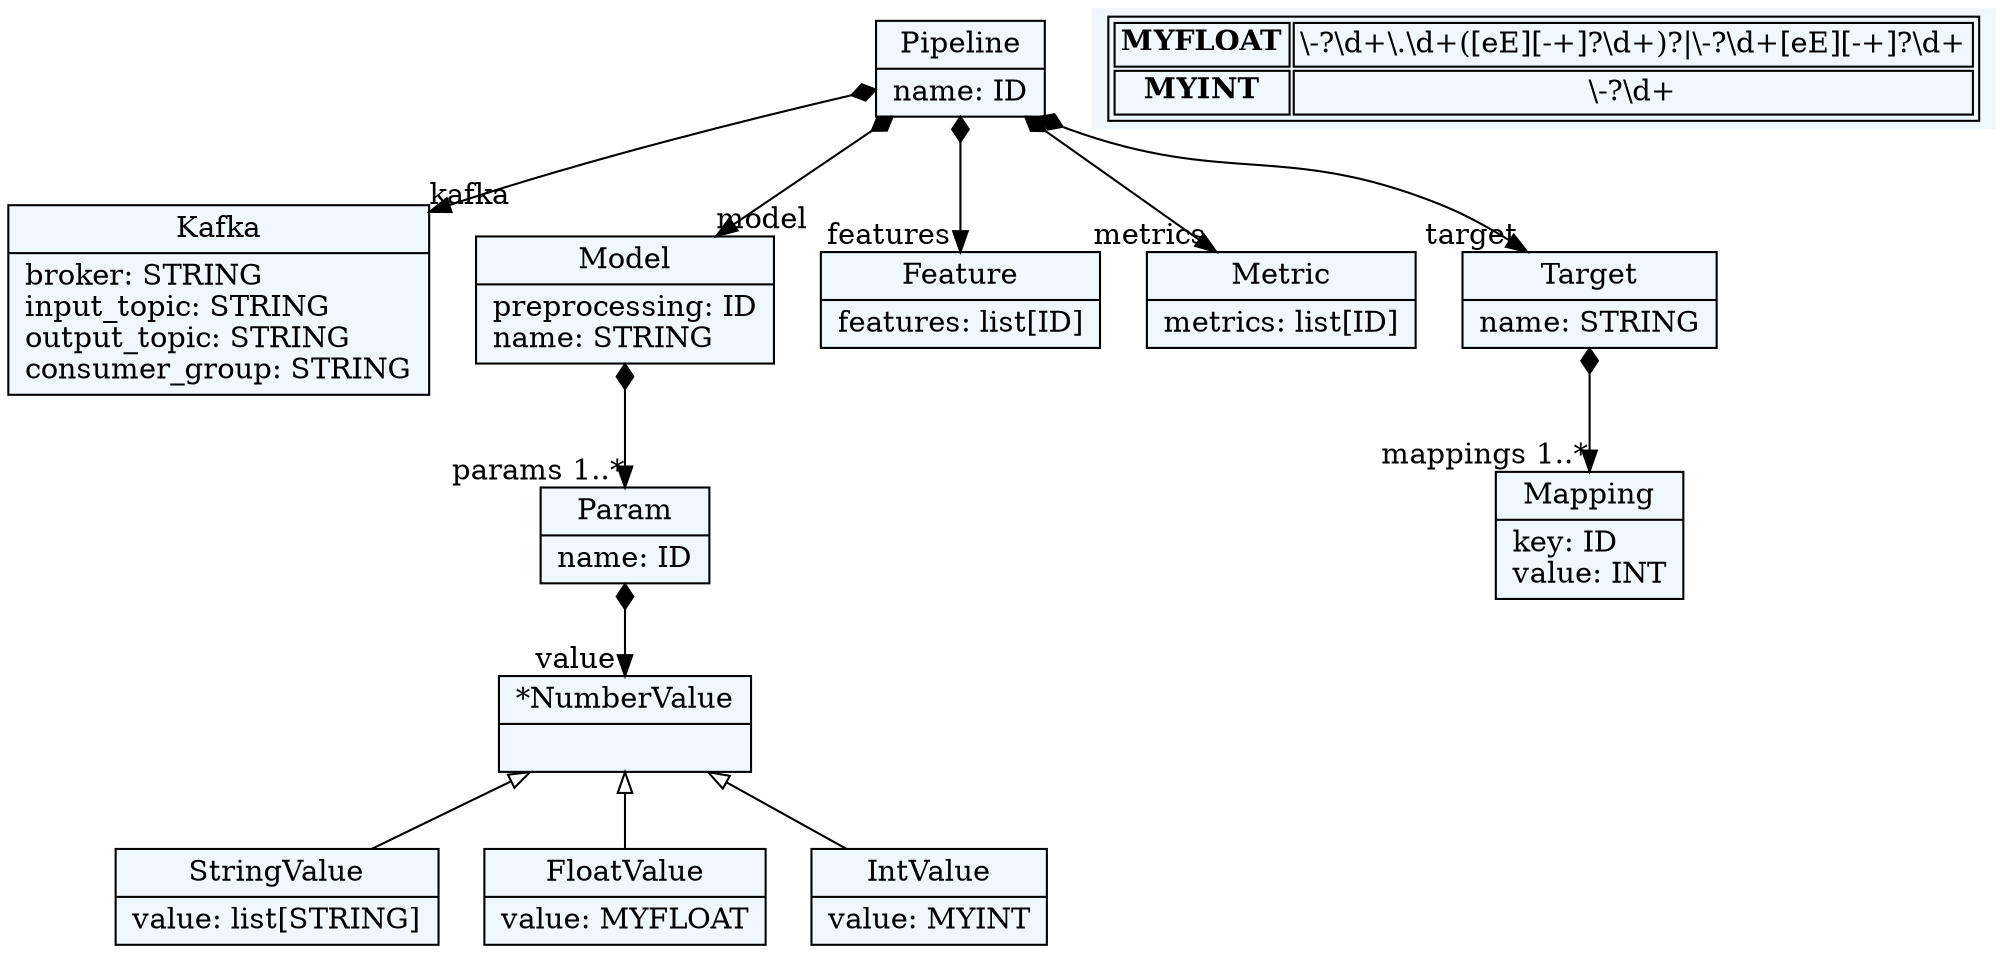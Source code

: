 
    digraph textX {
    fontname = "Bitstream Vera Sans"
    fontsize = 8
    node[
        shape=record,
        style=filled,
        fillcolor=aliceblue
    ]
    nodesep = 0.3
    edge[dir=black,arrowtail=empty]


134839765924992[ label="{Pipeline|name: ID\l}"]

134839765925040[ label="{Kafka|broker: STRING\linput_topic: STRING\loutput_topic: STRING\lconsumer_group: STRING\l}"]

134839765920432[ label="{Model|preprocessing: ID\lname: STRING\l}"]

134839765918176[ label="{Param|name: ID\l}"]

134839766015040[ label="{*NumberValue|}"]

134839766010144[ label="{StringValue|value: list[STRING]\l}"]

134839766012064[ label="{FloatValue|value: MYFLOAT\l}"]

134839767629312[ label="{IntValue|value: MYINT\l}"]

134839766014368[ label="{Feature|features: list[ID]\l}"]

134839766010624[ label="{Metric|metrics: list[ID]\l}"]

134839766011104[ label="{Target|name: STRING\l}"]

134839766011584[ label="{Mapping|key: ID\lvalue: INT\l}"]



134839765924992 -> 134839765925040[arrowtail=diamond, dir=both, headlabel="kafka "]
134839765924992 -> 134839765920432[arrowtail=diamond, dir=both, headlabel="model "]
134839765924992 -> 134839766014368[arrowtail=diamond, dir=both, headlabel="features "]
134839765924992 -> 134839766010624[arrowtail=diamond, dir=both, headlabel="metrics "]
134839765924992 -> 134839766011104[arrowtail=diamond, dir=both, headlabel="target "]
134839765920432 -> 134839765918176[arrowtail=diamond, dir=both, headlabel="params 1..*"]
134839765918176 -> 134839766015040[arrowtail=diamond, dir=both, headlabel="value "]
134839766015040 -> 134839766012064 [dir=back]
134839766015040 -> 134839767629312 [dir=back]
134839766015040 -> 134839766010144 [dir=back]
134839766011104 -> 134839766011584[arrowtail=diamond, dir=both, headlabel="mappings 1..*"]
match_rules [ shape=plaintext, label=< <table>
	<tr>
		<td><b>MYFLOAT</b></td><td>\-?\d+\.\d+([eE][-+]?\d+)?|\-?\d+[eE][-+]?\d+</td>
	</tr>
	<tr>
		<td><b>MYINT</b></td><td>\-?\d+</td>
	</tr>
</table> >]


}
